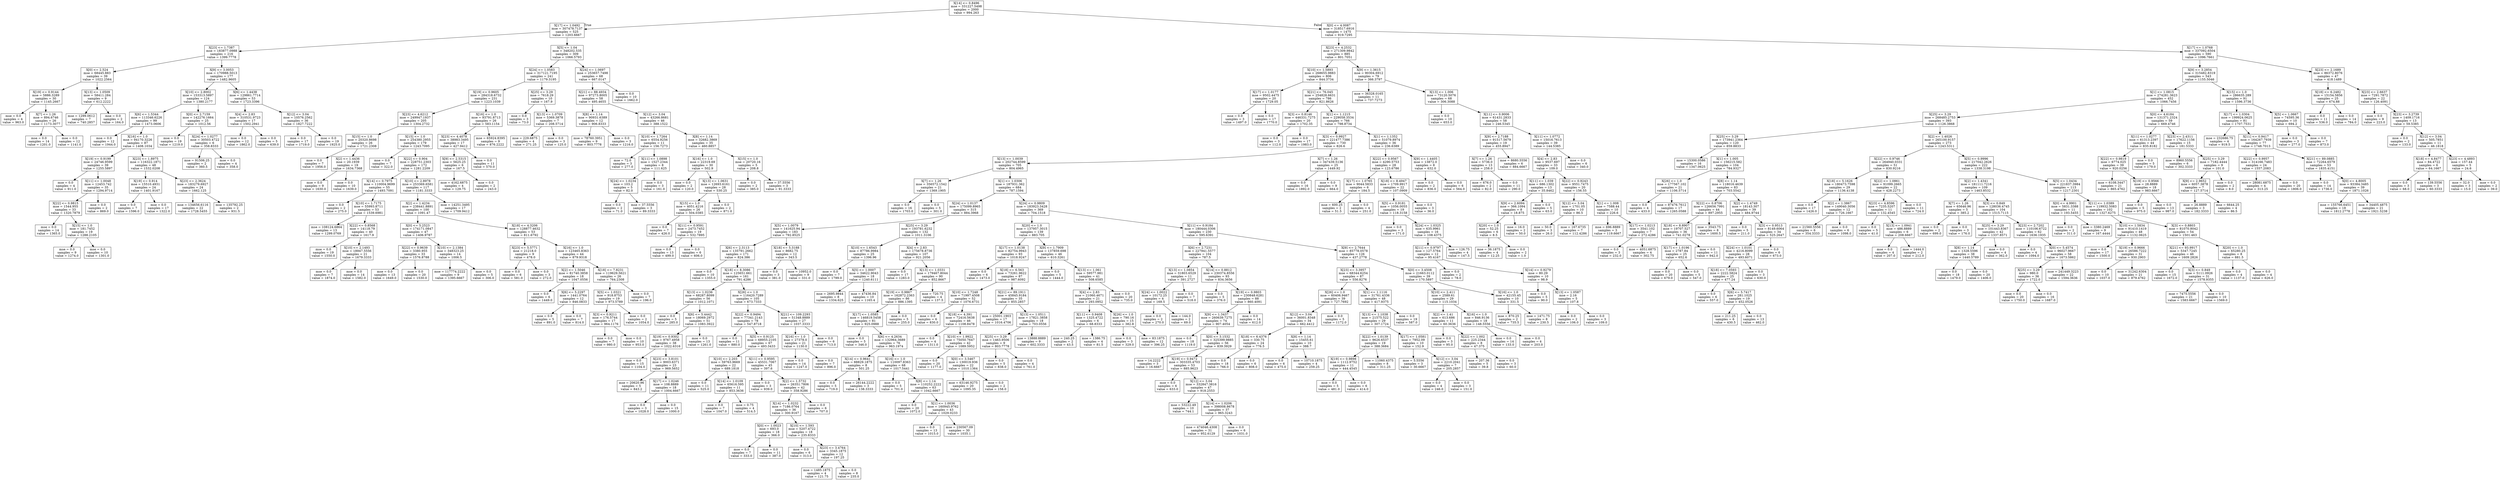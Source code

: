 digraph Tree {
node [shape=box] ;
0 [label="X[14] <= 0.8496\nmse = 331227.5498\nsamples = 2000\nvalue = 994.263"] ;
1 [label="X[17] <= 1.0492\nmse = 307478.7137\nsamples = 525\nvalue = 1203.6667"] ;
0 -> 1 [labeldistance=2.5, labelangle=45, headlabel="True"] ;
2 [label="X[23] <= 1.7387\nmse = 183877.0988\nsamples = 216\nvalue = 1399.7778"] ;
1 -> 2 ;
3 [label="X[0] <= 2.524\nmse = 68445.883\nsamples = 39\nvalue = 1022.2564"] ;
2 -> 3 ;
4 [label="X[19] <= 0.9144\nmse = 5886.3289\nsamples = 30\nvalue = 1145.2667"] ;
3 -> 4 ;
5 [label="mse = 0.0\nsamples = 4\nvalue = 963.0"] ;
4 -> 5 ;
6 [label="X[7] <= 1.26\nmse = 894.6746\nsamples = 26\nvalue = 1173.3077"] ;
4 -> 6 ;
7 [label="mse = 0.0\nsamples = 14\nvalue = 1201.0"] ;
6 -> 7 ;
8 [label="mse = 0.0\nsamples = 12\nvalue = 1141.0"] ;
6 -> 8 ;
9 [label="X[13] <= 1.0509\nmse = 58411.284\nsamples = 9\nvalue = 612.2222"] ;
3 -> 9 ;
10 [label="mse = 1299.0612\nsamples = 7\nvalue = 740.2857"] ;
9 -> 10 ;
11 [label="mse = 0.0\nsamples = 2\nvalue = 164.0"] ;
9 -> 11 ;
12 [label="X[9] <= 3.0053\nmse = 170988.5013\nsamples = 177\nvalue = 1482.9605"] ;
2 -> 12 ;
13 [label="X[10] <= 2.8002\nmse = 153313.5897\nsamples = 124\nvalue = 1380.2177"] ;
12 -> 13 ;
14 [label="X[6] <= 1.5344\nmse = 113346.6226\nsamples = 99\nvalue = 1473.0606"] ;
13 -> 14 ;
15 [label="mse = 0.0\nsamples = 12\nvalue = 1944.0"] ;
14 -> 15 ;
16 [label="X[16] <= 1.0\nmse = 94170.3226\nsamples = 87\nvalue = 1408.1034"] ;
14 -> 16 ;
17 [label="X[19] <= 0.9199\nmse = 24746.9599\nsamples = 39\nvalue = 1255.5897"] ;
16 -> 17 ;
18 [label="mse = 0.0\nsamples = 4\nvalue = 911.0"] ;
17 -> 18 ;
19 [label="X[11] <= 1.0048\nmse = 12453.742\nsamples = 35\nvalue = 1294.9714"] ;
17 -> 19 ;
20 [label="X[22] <= 0.9815\nmse = 1544.955\nsamples = 33\nvalue = 1320.7879"] ;
19 -> 20 ;
21 [label="mse = 0.0\nsamples = 14\nvalue = 1365.0"] ;
20 -> 21 ;
22 [label="X[15] <= 1.0\nmse = 181.7452\nsamples = 19\nvalue = 1288.2105"] ;
20 -> 22 ;
23 [label="mse = 0.0\nsamples = 9\nvalue = 1274.0"] ;
22 -> 23 ;
24 [label="mse = 0.0\nsamples = 10\nvalue = 1301.0"] ;
22 -> 24 ;
25 [label="mse = 0.0\nsamples = 2\nvalue = 869.0"] ;
19 -> 25 ;
26 [label="X[23] <= 1.8975\nmse = 116322.1871\nsamples = 48\nvalue = 1532.0208"] ;
16 -> 26 ;
27 [label="X[19] <= 0.914\nmse = 15510.4931\nsamples = 24\nvalue = 1401.9167"] ;
26 -> 27 ;
28 [label="mse = 0.0\nsamples = 7\nvalue = 1596.0"] ;
27 -> 28 ;
29 [label="mse = 0.0\nsamples = 17\nvalue = 1322.0"] ;
27 -> 29 ;
30 [label="X[23] <= 2.3624\nmse = 183279.6927\nsamples = 24\nvalue = 1662.125"] ;
26 -> 30 ;
31 [label="mse = 134656.6116\nsamples = 22\nvalue = 1728.5455"] ;
30 -> 31 ;
32 [label="mse = 135792.25\nsamples = 2\nvalue = 931.5"] ;
30 -> 32 ;
33 [label="X[0] <= 2.7159\nmse = 142276.1664\nsamples = 25\nvalue = 1012.56"] ;
13 -> 33 ;
34 [label="mse = 0.0\nsamples = 19\nvalue = 1219.0"] ;
33 -> 34 ;
35 [label="X[24] <= 1.0277\nmse = 30503.4722\nsamples = 6\nvalue = 358.8333"] ;
33 -> 35 ;
36 [label="mse = 91506.25\nsamples = 2\nvalue = 360.5"] ;
35 -> 36 ;
37 [label="mse = 0.0\nsamples = 4\nvalue = 358.0"] ;
35 -> 37 ;
38 [label="X[6] <= 1.4438\nmse = 129861.7714\nsamples = 53\nvalue = 1723.3396"] ;
12 -> 38 ;
39 [label="X[4] <= 2.83\nmse = 310531.9723\nsamples = 17\nvalue = 1502.2941"] ;
38 -> 39 ;
40 [label="mse = 0.0\nsamples = 12\nvalue = 1862.0"] ;
39 -> 40 ;
41 [label="mse = 0.0\nsamples = 5\nvalue = 639.0"] ;
39 -> 41 ;
42 [label="X[12] <= 3.04\nmse = 10576.2562\nsamples = 36\nvalue = 1827.7222"] ;
38 -> 42 ;
43 [label="mse = 0.0\nsamples = 17\nvalue = 1719.0"] ;
42 -> 43 ;
44 [label="mse = 0.0\nsamples = 19\nvalue = 1925.0"] ;
42 -> 44 ;
45 [label="X[5] <= 1.04\nmse = 348202.535\nsamples = 309\nvalue = 1066.5793"] ;
1 -> 45 ;
46 [label="X[24] <= 1.0583\nmse = 317121.7195\nsamples = 241\nvalue = 1179.3195"] ;
45 -> 46 ;
47 [label="X[19] <= 0.9605\nmse = 284318.6732\nsamples = 231\nvalue = 1223.1039"] ;
46 -> 47 ;
48 [label="X[23] <= 4.6212\nmse = 249947.1937\nsamples = 205\nvalue = 1304.2732"] ;
47 -> 48 ;
49 [label="X[15] <= 1.0\nmse = 20320.8698\nsamples = 26\nvalue = 1721.2308"] ;
48 -> 49 ;
50 [label="mse = 0.0\nsamples = 7\nvalue = 1956.0"] ;
49 -> 50 ;
51 [label="X[2] <= 1.4436\nmse = 20.1939\nsamples = 19\nvalue = 1634.7368"] ;
49 -> 51 ;
52 [label="mse = 0.0\nsamples = 9\nvalue = 1630.0"] ;
51 -> 52 ;
53 [label="mse = 0.0\nsamples = 10\nvalue = 1639.0"] ;
51 -> 53 ;
54 [label="X[15] <= 1.0\nmse = 254380.2955\nsamples = 179\nvalue = 1243.7095"] ;
48 -> 54 ;
55 [label="mse = 0.0\nsamples = 7\nvalue = 322.0"] ;
54 -> 55 ;
56 [label="X[22] <= 0.904\nmse = 228751.2303\nsamples = 172\nvalue = 1281.2209"] ;
54 -> 56 ;
57 [label="X[14] <= 0.7975\nmse = 110004.9699\nsamples = 55\nvalue = 1493.7091"] ;
56 -> 57 ;
58 [label="mse = 0.0\nsamples = 2\nvalue = 275.0"] ;
57 -> 58 ;
59 [label="X[10] <= 1.7175\nmse = 55993.8711\nsamples = 53\nvalue = 1539.6981"] ;
57 -> 59 ;
60 [label="mse = 108124.6864\nsamples = 13\nvalue = 1299.0769"] ;
59 -> 60 ;
61 [label="X[22] <= 0.8568\nmse = 14118.79\nsamples = 40\nvalue = 1617.9"] ;
59 -> 61 ;
62 [label="mse = 0.0\nsamples = 19\nvalue = 1550.0"] ;
61 -> 62 ;
63 [label="X[10] <= 2.1493\nmse = 18947.5556\nsamples = 21\nvalue = 1679.3333"] ;
61 -> 63 ;
64 [label="mse = 0.0\nsamples = 7\nvalue = 1874.0"] ;
63 -> 64 ;
65 [label="mse = 0.0\nsamples = 14\nvalue = 1582.0"] ;
63 -> 65 ;
66 [label="X[10] <= 2.8978\nmse = 253369.6581\nsamples = 117\nvalue = 1181.3333"] ;
56 -> 66 ;
67 [label="X[2] <= 1.4234\nmse = 238441.8891\nsamples = 100\nvalue = 1091.47"] ;
66 -> 67 ;
68 [label="X[0] <= 5.2523\nmse = 174171.0847\nsamples = 47\nvalue = 1406.9787"] ;
67 -> 68 ;
69 [label="X[22] <= 0.9639\nmse = 3380.955\nsamples = 33\nvalue = 1576.8788"] ;
68 -> 69 ;
70 [label="mse = 0.0\nsamples = 13\nvalue = 1649.0"] ;
69 -> 70 ;
71 [label="mse = 0.0\nsamples = 20\nvalue = 1530.0"] ;
69 -> 71 ;
72 [label="X[10] <= 2.1384\nmse = 348323.25\nsamples = 14\nvalue = 1006.5"] ;
68 -> 72 ;
73 [label="mse = 117774.2222\nsamples = 9\nvalue = 1395.6667"] ;
72 -> 73 ;
74 [label="mse = 0.0\nsamples = 5\nvalue = 306.0"] ;
72 -> 74 ;
75 [label="X[18] <= 4.3206\nmse = 128877.4632\nsamples = 53\nvalue = 811.6792"] ;
67 -> 75 ;
76 [label="X[23] <= 5.5771\nmse = 21218.0\nsamples = 9\nvalue = 478.0"] ;
75 -> 76 ;
77 [label="mse = 0.0\nsamples = 6\nvalue = 581.0"] ;
76 -> 77 ;
78 [label="mse = 0.0\nsamples = 3\nvalue = 272.0"] ;
76 -> 78 ;
79 [label="X[16] <= 1.0\nmse = 123465.8363\nsamples = 44\nvalue = 879.9318"] ;
75 -> 79 ;
80 [label="X[2] <= 1.5046\nmse = 81740.3858\nsamples = 18\nvalue = 1047.0556"] ;
79 -> 80 ;
81 [label="mse = 0.0\nsamples = 6\nvalue = 1449.0"] ;
80 -> 81 ;
82 [label="X[6] <= 5.2297\nmse = 1441.0764\nsamples = 12\nvalue = 846.0833"] ;
80 -> 82 ;
83 [label="mse = 0.0\nsamples = 5\nvalue = 891.0"] ;
82 -> 83 ;
84 [label="mse = 0.0\nsamples = 7\nvalue = 814.0"] ;
82 -> 84 ;
85 [label="X[18] <= 7.8231\nmse = 119629.5621\nsamples = 26\nvalue = 764.2308"] ;
79 -> 85 ;
86 [label="X[5] <= 1.0321\nmse = 918.8753\nsamples = 19\nvalue = 973.5789"] ;
85 -> 86 ;
87 [label="X[3] <= 0.9211\nmse = 176.5744\nsamples = 17\nvalue = 964.1176"] ;
86 -> 87 ;
88 [label="mse = 0.0\nsamples = 7\nvalue = 980.0"] ;
87 -> 88 ;
89 [label="mse = 0.0\nsamples = 10\nvalue = 953.0"] ;
87 -> 89 ;
90 [label="mse = 0.0\nsamples = 2\nvalue = 1054.0"] ;
86 -> 90 ;
91 [label="mse = 0.0\nsamples = 7\nvalue = 196.0"] ;
85 -> 91 ;
92 [label="mse = 14251.3495\nsamples = 17\nvalue = 1709.9412"] ;
66 -> 92 ;
93 [label="X[16] <= 1.0\nmse = 93791.8713\nsamples = 26\nvalue = 583.1154"] ;
47 -> 93 ;
94 [label="X[23] <= 4.4078\nmse = 38983.3495\nsamples = 17\nvalue = 427.9412"] ;
93 -> 94 ;
95 [label="X[9] <= 2.5315\nmse = 5625.25\nsamples = 6\nvalue = 167.5"] ;
94 -> 95 ;
96 [label="mse = 4162.6875\nsamples = 4\nvalue = 129.75"] ;
95 -> 96 ;
97 [label="mse = 0.0\nsamples = 2\nvalue = 243.0"] ;
95 -> 97 ;
98 [label="mse = 0.0\nsamples = 11\nvalue = 570.0"] ;
94 -> 98 ;
99 [label="mse = 65924.8395\nsamples = 9\nvalue = 876.2222"] ;
93 -> 99 ;
100 [label="X[25] <= 3.29\nmse = 7618.29\nsamples = 10\nvalue = 167.9"] ;
46 -> 100 ;
101 [label="mse = 0.0\nsamples = 3\nvalue = 73.0"] ;
100 -> 101 ;
102 [label="X[13] <= 1.0709\nmse = 5369.3878\nsamples = 7\nvalue = 208.5714"] ;
100 -> 102 ;
103 [label="mse = 229.6875\nsamples = 4\nvalue = 271.25"] ;
102 -> 103 ;
104 [label="mse = 0.0\nsamples = 3\nvalue = 125.0"] ;
102 -> 104 ;
105 [label="X[24] <= 1.0697\nmse = 253657.7498\nsamples = 68\nvalue = 667.0147"] ;
45 -> 105 ;
106 [label="X[21] <= 88.4934\nmse = 97273.8005\nsamples = 58\nvalue = 495.4655"] ;
105 -> 106 ;
107 [label="X[8] <= 1.14\nmse = 90931.6389\nsamples = 12\nvalue = 906.8333"] ;
106 -> 107 ;
108 [label="mse = 78760.3951\nsamples = 9\nvalue = 803.7778"] ;
107 -> 108 ;
109 [label="mse = 0.0\nsamples = 3\nvalue = 1216.0"] ;
107 -> 109 ;
110 [label="X[12] <= 3.04\nmse = 43266.8681\nsamples = 46\nvalue = 388.1522"] ;
106 -> 110 ;
111 [label="X[10] <= 1.7264\nmse = 6554.9256\nsamples = 11\nvalue = 156.7273"] ;
110 -> 111 ;
112 [label="mse = 72.0\nsamples = 3\nvalue = 277.0"] ;
111 -> 112 ;
113 [label="X[11] <= 1.0898\nmse = 1527.2344\nsamples = 8\nvalue = 111.625"] ;
111 -> 113 ;
114 [label="X[24] <= 1.0234\nmse = 103.2\nsamples = 5\nvalue = 82.0"] ;
113 -> 114 ;
115 [label="mse = 0.0\nsamples = 2\nvalue = 71.0"] ;
114 -> 115 ;
116 [label="mse = 37.5556\nsamples = 3\nvalue = 89.3333"] ;
114 -> 116 ;
117 [label="mse = 0.0\nsamples = 3\nvalue = 161.0"] ;
113 -> 117 ;
118 [label="X[8] <= 1.14\nmse = 32682.3869\nsamples = 35\nvalue = 460.8857"] ;
110 -> 118 ;
119 [label="X[16] <= 1.0\nmse = 22319.69\nsamples = 30\nvalue = 502.9"] ;
118 -> 119 ;
120 [label="mse = 0.0\nsamples = 2\nvalue = 120.0"] ;
119 -> 120 ;
121 [label="X[13] <= 1.0631\nmse = 12693.6161\nsamples = 28\nvalue = 530.25"] ;
119 -> 121 ;
122 [label="X[15] <= 1.0\nmse = 4051.4216\nsamples = 26\nvalue = 504.0385"] ;
121 -> 122 ;
123 [label="mse = 0.0\nsamples = 7\nvalue = 426.0"] ;
122 -> 123 ;
124 [label="X[11] <= 0.9591\nmse = 2473.7452\nsamples = 19\nvalue = 532.7895"] ;
122 -> 124 ;
125 [label="mse = 0.0\nsamples = 13\nvalue = 499.0"] ;
124 -> 125 ;
126 [label="mse = 0.0\nsamples = 6\nvalue = 606.0"] ;
124 -> 126 ;
127 [label="mse = 0.0\nsamples = 2\nvalue = 871.0"] ;
121 -> 127 ;
128 [label="X[15] <= 1.0\nmse = 20720.16\nsamples = 5\nvalue = 208.8"] ;
118 -> 128 ;
129 [label="mse = 0.0\nsamples = 2\nvalue = 385.0"] ;
128 -> 129 ;
130 [label="mse = 37.5556\nsamples = 3\nvalue = 91.3333"] ;
128 -> 130 ;
131 [label="mse = 0.0\nsamples = 10\nvalue = 1662.0"] ;
105 -> 131 ;
132 [label="X[0] <= 4.0087\nmse = 318517.6916\nsamples = 1475\nvalue = 919.7295"] ;
0 -> 132 [labeldistance=2.5, labelangle=-45, headlabel="False"] ;
133 [label="X[23] <= 4.2532\nmse = 271309.9842\nsamples = 885\nvalue = 801.7051"] ;
132 -> 133 ;
134 [label="X[10] <= 1.5893\nmse = 268655.9883\nsamples = 806\nvalue = 844.3734"] ;
133 -> 134 ;
135 [label="X[17] <= 1.0177\nmse = 9502.4475\nsamples = 20\nvalue = 1729.05"] ;
134 -> 135 ;
136 [label="mse = 0.0\nsamples = 3\nvalue = 1497.0"] ;
135 -> 136 ;
137 [label="mse = 0.0\nsamples = 17\nvalue = 1770.0"] ;
135 -> 137 ;
138 [label="X[21] <= 76.045\nmse = 254828.6631\nsamples = 786\nvalue = 821.8626"] ;
134 -> 138 ;
139 [label="X[3] <= 0.8146\nmse = 446331.7275\nsamples = 20\nvalue = 1702.35"] ;
138 -> 139 ;
140 [label="mse = 0.0\nsamples = 3\nvalue = 112.0"] ;
139 -> 140 ;
141 [label="mse = 0.0\nsamples = 17\nvalue = 1983.0"] ;
139 -> 141 ;
142 [label="X[1] <= 1.1215\nmse = 229058.3534\nsamples = 766\nvalue = 798.8734"] ;
138 -> 142 ;
143 [label="X[3] <= 0.9927\nmse = 221477.7386\nsamples = 730\nvalue = 826.6"] ;
142 -> 143 ;
144 [label="X[13] <= 1.0039\nmse = 202744.8599\nsamples = 705\nvalue = 804.4965"] ;
143 -> 144 ;
145 [label="X[7] <= 1.26\nmse = 356572.1542\nsamples = 21\nvalue = 1369.1905"] ;
144 -> 145 ;
146 [label="mse = 0.0\nsamples = 16\nvalue = 1703.0"] ;
145 -> 146 ;
147 [label="mse = 0.0\nsamples = 5\nvalue = 301.0"] ;
145 -> 147 ;
148 [label="X[1] <= 1.0306\nmse = 187931.362\nsamples = 684\nvalue = 787.1594"] ;
144 -> 148 ;
149 [label="X[24] <= 1.0137\nmse = 175099.8965\nsamples = 315\nvalue = 884.3968"] ;
148 -> 149 ;
150 [label="X[5] <= 1.0079\nmse = 141625.94\nsamples = 183\nvalue = 792.8525"] ;
149 -> 150 ;
151 [label="X[6] <= 2.3113\nmse = 135791.2662\nsamples = 171\nvalue = 824.386"] ;
150 -> 151 ;
152 [label="mse = 0.0\nsamples = 10\nvalue = 1355.0"] ;
151 -> 152 ;
153 [label="X[18] <= 8.3086\nmse = 125651.661\nsamples = 161\nvalue = 791.4286"] ;
151 -> 153 ;
154 [label="X[13] <= 1.0236\nmse = 68287.8099\nsamples = 56\nvalue = 1012.1071"] ;
153 -> 154 ;
155 [label="mse = 0.0\nsamples = 5\nvalue = 285.0"] ;
154 -> 155 ;
156 [label="X[6] <= 5.4442\nmse = 18069.2972\nsamples = 51\nvalue = 1083.3922"] ;
154 -> 156 ;
157 [label="X[19] <= 0.9302\nmse = 9767.4958\nsamples = 38\nvalue = 1022.6316"] ;
156 -> 157 ;
158 [label="mse = 0.0\nsamples = 15\nvalue = 1104.0"] ;
157 -> 158 ;
159 [label="X[23] <= 3.8101\nmse = 9003.6371\nsamples = 23\nvalue = 969.5652"] ;
157 -> 159 ;
160 [label="mse = 20620.96\nsamples = 5\nvalue = 843.2"] ;
159 -> 160 ;
161 [label="X[17] <= 1.0246\nmse = 108.8889\nsamples = 18\nvalue = 1004.6667"] ;
159 -> 161 ;
162 [label="mse = 0.0\nsamples = 3\nvalue = 1028.0"] ;
161 -> 162 ;
163 [label="mse = 0.0\nsamples = 15\nvalue = 1000.0"] ;
161 -> 163 ;
164 [label="mse = 0.0\nsamples = 13\nvalue = 1261.0"] ;
156 -> 164 ;
165 [label="X[26] <= 1.0\nmse = 116420.7289\nsamples = 105\nvalue = 673.7333"] ;
153 -> 165 ;
166 [label="X[22] <= 0.9494\nmse = 77341.2143\nsamples = 78\nvalue = 547.8718"] ;
165 -> 166 ;
167 [label="mse = 0.0\nsamples = 11\nvalue = 880.0"] ;
166 -> 167 ;
168 [label="X[5] <= 0.9125\nmse = 68955.2105\nsamples = 67\nvalue = 493.3433"] ;
166 -> 168 ;
169 [label="X[10] <= 2.203\nmse = 59763.9669\nsamples = 22\nvalue = 689.1818"] ;
168 -> 169 ;
170 [label="mse = 0.0\nsamples = 11\nvalue = 525.0"] ;
169 -> 170 ;
171 [label="X[14] <= 1.0109\nmse = 65616.595\nsamples = 11\nvalue = 853.3636"] ;
169 -> 171 ;
172 [label="mse = 0.0\nsamples = 7\nvalue = 1047.0"] ;
171 -> 172 ;
173 [label="mse = 0.75\nsamples = 4\nvalue = 514.5"] ;
171 -> 173 ;
174 [label="X[11] <= 0.9595\nmse = 45531.7067\nsamples = 45\nvalue = 397.6"] ;
168 -> 174 ;
175 [label="mse = 0.0\nsamples = 3\nvalue = 939.0"] ;
174 -> 175 ;
176 [label="X[2] <= 1.5732\nmse = 26351.7806\nsamples = 42\nvalue = 358.9286"] ;
174 -> 176 ;
177 [label="X[14] <= 1.0232\nmse = 7186.0764\nsamples = 36\nvalue = 300.9167"] ;
176 -> 177 ;
178 [label="X[0] <= 1.0023\nmse = 693.0\nsamples = 18\nvalue = 366.0"] ;
177 -> 178 ;
179 [label="mse = 0.0\nsamples = 7\nvalue = 333.0"] ;
178 -> 179 ;
180 [label="mse = 0.0\nsamples = 11\nvalue = 387.0"] ;
178 -> 180 ;
181 [label="X[10] <= 1.593\nmse = 5207.4722\nsamples = 18\nvalue = 235.8333"] ;
177 -> 181 ;
182 [label="mse = 0.0\nsamples = 6\nvalue = 313.0"] ;
181 -> 182 ;
183 [label="X[23] <= 3.4764\nmse = 3345.1875\nsamples = 12\nvalue = 197.25"] ;
181 -> 183 ;
184 [label="mse = 1485.1875\nsamples = 4\nvalue = 121.75"] ;
183 -> 184 ;
185 [label="mse = 0.0\nsamples = 8\nvalue = 235.0"] ;
183 -> 185 ;
186 [label="mse = 0.0\nsamples = 6\nvalue = 707.0"] ;
176 -> 186 ;
187 [label="X[21] <= 109.2293\nmse = 51348.8889\nsamples = 27\nvalue = 1037.3333"] ;
165 -> 187 ;
188 [label="X[16] <= 1.0\nmse = 27378.0\nsamples = 21\nvalue = 1130.0"] ;
187 -> 188 ;
189 [label="mse = 0.0\nsamples = 14\nvalue = 1247.0"] ;
188 -> 189 ;
190 [label="mse = 0.0\nsamples = 7\nvalue = 896.0"] ;
188 -> 190 ;
191 [label="mse = 0.0\nsamples = 6\nvalue = 713.0"] ;
187 -> 191 ;
192 [label="X[18] <= 5.3188\nmse = 8682.75\nsamples = 12\nvalue = 343.5"] ;
150 -> 192 ;
193 [label="mse = 0.0\nsamples = 3\nvalue = 381.0"] ;
192 -> 193 ;
194 [label="mse = 10952.0\nsamples = 9\nvalue = 331.0"] ;
192 -> 194 ;
195 [label="X[25] <= 3.29\nmse = 193781.6232\nsamples = 132\nvalue = 1011.3106"] ;
149 -> 195 ;
196 [label="X[10] <= 1.6543\nmse = 87786.9984\nsamples = 25\nvalue = 1396.96"] ;
195 -> 196 ;
197 [label="mse = 0.0\nsamples = 7\nvalue = 1799.0"] ;
196 -> 197 ;
198 [label="X[5] <= 1.0007\nmse = 34622.9043\nsamples = 18\nvalue = 1240.6111"] ;
196 -> 198 ;
199 [label="mse = 2695.9844\nsamples = 8\nvalue = 1334.625"] ;
198 -> 199 ;
200 [label="mse = 47436.84\nsamples = 10\nvalue = 1165.4"] ;
198 -> 200 ;
201 [label="X[4] <= 2.83\nmse = 175678.8736\nsamples = 107\nvalue = 921.2056"] ;
195 -> 201 ;
202 [label="mse = 0.0\nsamples = 17\nvalue = 1283.0"] ;
201 -> 202 ;
203 [label="X[13] <= 1.0331\nmse = 179467.8044\nsamples = 90\nvalue = 852.8667"] ;
201 -> 203 ;
204 [label="X[19] <= 0.9867\nmse = 162872.2363\nsamples = 86\nvalue = 886.1395"] ;
203 -> 204 ;
205 [label="X[17] <= 1.0585\nmse = 146819.5458\nsamples = 81\nvalue = 925.0988"] ;
204 -> 205 ;
206 [label="mse = 0.0\nsamples = 5\nvalue = 346.0"] ;
205 -> 206 ;
207 [label="X[6] <= 4.2634\nmse = 132964.3689\nsamples = 76\nvalue = 963.1974"] ;
205 -> 207 ;
208 [label="X[14] <= 0.9641\nmse = 88829.1875\nsamples = 8\nvalue = 501.25"] ;
207 -> 208 ;
209 [label="mse = 0.0\nsamples = 5\nvalue = 719.0"] ;
208 -> 209 ;
210 [label="mse = 26144.2222\nsamples = 3\nvalue = 138.3333"] ;
208 -> 210 ;
211 [label="X[16] <= 1.0\nmse = 110097.8363\nsamples = 68\nvalue = 1017.5441"] ;
207 -> 211 ;
212 [label="mse = 0.0\nsamples = 5\nvalue = 701.0"] ;
211 -> 212 ;
213 [label="X[8] <= 1.14\nmse = 110252.2222\nsamples = 63\nvalue = 1042.6667"] ;
211 -> 213 ;
214 [label="mse = 0.0\nsamples = 20\nvalue = 1072.0"] ;
213 -> 214 ;
215 [label="X[1] <= 1.0036\nmse = 160945.9762\nsamples = 43\nvalue = 1029.0233"] ;
213 -> 215 ;
216 [label="mse = 0.0\nsamples = 13\nvalue = 1015.0"] ;
215 -> 216 ;
217 [label="mse = 230567.09\nsamples = 30\nvalue = 1035.1"] ;
215 -> 217 ;
218 [label="mse = 0.0\nsamples = 5\nvalue = 255.0"] ;
204 -> 218 ;
219 [label="mse = 720.75\nsamples = 4\nvalue = 137.5"] ;
203 -> 219 ;
220 [label="X[24] <= 0.9809\nmse = 183923.3428\nsamples = 369\nvalue = 704.1518"] ;
148 -> 220 ;
221 [label="X[20] <= 1.0\nmse = 137957.3015\nsamples = 139\nvalue = 883.705"] ;
220 -> 221 ;
222 [label="X[17] <= 1.0138\nmse = 82754.9943\nsamples = 93\nvalue = 1018.9247"] ;
221 -> 222 ;
223 [label="mse = 0.0\nsamples = 6\nvalue = 1473.0"] ;
222 -> 223 ;
224 [label="X[18] <= 6.563\nmse = 73261.9622\nsamples = 87\nvalue = 987.6092"] ;
222 -> 224 ;
225 [label="X[10] <= 1.7248\nmse = 71997.4508\nsamples = 52\nvalue = 1076.6731"] ;
224 -> 225 ;
226 [label="mse = 0.0\nsamples = 6\nvalue = 830.0"] ;
225 -> 226 ;
227 [label="X[18] <= 4.391\nmse = 72416.5638\nsamples = 46\nvalue = 1108.8478"] ;
225 -> 227 ;
228 [label="mse = 0.0\nsamples = 4\nvalue = 1311.0"] ;
227 -> 228 ;
229 [label="X[10] <= 1.9922\nmse = 75050.7647\nsamples = 42\nvalue = 1089.5952"] ;
227 -> 229 ;
230 [label="mse = 0.0\nsamples = 20\nvalue = 1177.0"] ;
229 -> 230 ;
231 [label="X[0] <= 3.5467\nmse = 130019.936\nsamples = 22\nvalue = 1010.1364"] ;
229 -> 231 ;
232 [label="mse = 63146.9275\nsamples = 20\nvalue = 1095.35"] ;
231 -> 232 ;
233 [label="mse = 0.0\nsamples = 2\nvalue = 158.0"] ;
231 -> 233 ;
234 [label="X[21] <= 89.1911\nmse = 45845.9184\nsamples = 35\nvalue = 855.2857"] ;
224 -> 234 ;
235 [label="mse = 25001.1903\nsamples = 17\nvalue = 1016.4706"] ;
234 -> 235 ;
236 [label="X[13] <= 1.0511\nmse = 17821.3858\nsamples = 18\nvalue = 703.0556"] ;
234 -> 236 ;
237 [label="X[25] <= 3.29\nmse = 1463.9506\nsamples = 9\nvalue = 803.7778"] ;
236 -> 237 ;
238 [label="mse = 0.0\nsamples = 5\nvalue = 838.0"] ;
237 -> 238 ;
239 [label="mse = 0.0\nsamples = 4\nvalue = 761.0"] ;
237 -> 239 ;
240 [label="mse = 13888.8889\nsamples = 9\nvalue = 602.3333"] ;
236 -> 240 ;
241 [label="X[9] <= 1.7909\nmse = 137859.698\nsamples = 46\nvalue = 610.3261"] ;
221 -> 241 ;
242 [label="mse = 0.0\nsamples = 5\nvalue = 1444.0"] ;
241 -> 242 ;
243 [label="X[13] <= 1.061\nmse = 59577.981\nsamples = 41\nvalue = 508.6585"] ;
241 -> 243 ;
244 [label="X[4] <= 2.83\nmse = 21060.4671\nsamples = 21\nvalue = 293.0952"] ;
243 -> 244 ;
245 [label="X[11] <= 0.9408\nmse = 1325.4722\nsamples = 6\nvalue = 68.8333"] ;
244 -> 245 ;
246 [label="mse = 240.25\nsamples = 2\nvalue = 43.5"] ;
245 -> 246 ;
247 [label="mse = 1386.75\nsamples = 4\nvalue = 81.5"] ;
245 -> 247 ;
248 [label="X[26] <= 1.0\nmse = 790.16\nsamples = 15\nvalue = 382.8"] ;
244 -> 248 ;
249 [label="mse = 0.0\nsamples = 3\nvalue = 329.0"] ;
248 -> 249 ;
250 [label="mse = 83.1875\nsamples = 12\nvalue = 396.25"] ;
248 -> 250 ;
251 [label="mse = 0.0\nsamples = 20\nvalue = 735.0"] ;
243 -> 251 ;
252 [label="X[11] <= 0.9184\nmse = 180444.0306\nsamples = 230\nvalue = 595.6391"] ;
220 -> 252 ;
253 [label="X[6] <= 2.7231\nmse = 227941.5577\nsamples = 104\nvalue = 787.5"] ;
252 -> 253 ;
254 [label="X[13] <= 1.0854\nmse = 31803.6529\nsamples = 11\nvalue = 391.2727"] ;
253 -> 254 ;
255 [label="X[24] <= 1.0022\nmse = 10172.25\nsamples = 4\nvalue = 169.5"] ;
254 -> 255 ;
256 [label="mse = 0.0\nsamples = 2\nvalue = 270.0"] ;
255 -> 256 ;
257 [label="mse = 144.0\nsamples = 2\nvalue = 69.0"] ;
255 -> 257 ;
258 [label="mse = 0.0\nsamples = 7\nvalue = 518.0"] ;
254 -> 258 ;
259 [label="X[14] <= 0.8812\nmse = 230374.8556\nsamples = 93\nvalue = 834.3656"] ;
253 -> 259 ;
260 [label="mse = 0.0\nsamples = 5\nvalue = 376.0"] ;
259 -> 260 ;
261 [label="X[19] <= 0.9803\nmse = 230848.6281\nsamples = 88\nvalue = 860.4091"] ;
259 -> 261 ;
262 [label="X[9] <= 1.3437\nmse = 260639.7275\nsamples = 74\nvalue = 907.4054"] ;
261 -> 262 ;
263 [label="mse = 0.0\nsamples = 18\nvalue = 1119.0"] ;
262 -> 263 ;
264 [label="X[0] <= 3.1532\nmse = 325399.9885\nsamples = 56\nvalue = 839.3929"] ;
262 -> 264 ;
265 [label="mse = 14.2222\nsamples = 3\nvalue = 16.6667"] ;
264 -> 265 ;
266 [label="X[19] <= 0.9472\nmse = 303335.4703\nsamples = 53\nvalue = 885.9623"] ;
264 -> 266 ;
267 [label="mse = 0.0\nsamples = 6\nvalue = 633.0"] ;
266 -> 267 ;
268 [label="X[12] <= 3.04\nmse = 332847.3816\nsamples = 47\nvalue = 918.2553"] ;
266 -> 268 ;
269 [label="mse = 53222.49\nsamples = 10\nvalue = 744.1"] ;
268 -> 269 ;
270 [label="X[14] <= 1.0206\nmse = 398008.8678\nsamples = 37\nvalue = 965.3243"] ;
268 -> 270 ;
271 [label="mse = 474046.4308\nsamples = 31\nvalue = 952.6129"] ;
270 -> 271 ;
272 [label="mse = 0.0\nsamples = 6\nvalue = 1031.0"] ;
270 -> 272 ;
273 [label="mse = 0.0\nsamples = 14\nvalue = 612.0"] ;
261 -> 273 ;
274 [label="X[9] <= 2.7644\nmse = 85778.0578\nsamples = 126\nvalue = 437.2778"] ;
252 -> 274 ;
275 [label="X[23] <= 3.3957\nmse = 68344.6254\nsamples = 87\nvalue = 556.8276"] ;
274 -> 275 ;
276 [label="X[26] <= 1.0\nmse = 60406.9467\nsamples = 39\nvalue = 727.7692"] ;
275 -> 276 ;
277 [label="X[12] <= 3.04\nmse = 36001.8348\nsamples = 34\nvalue = 662.4412"] ;
276 -> 277 ;
278 [label="X[18] <= 6.4376\nmse = 330.75\nsamples = 24\nvalue = 776.5"] ;
277 -> 278 ;
279 [label="mse = 0.0\nsamples = 18\nvalue = 766.0"] ;
278 -> 279 ;
280 [label="mse = 0.0\nsamples = 6\nvalue = 808.0"] ;
278 -> 280 ;
281 [label="X[8] <= 1.14\nmse = 15455.61\nsamples = 10\nvalue = 388.7"] ;
277 -> 281 ;
282 [label="mse = 0.0\nsamples = 6\nvalue = 475.0"] ;
281 -> 282 ;
283 [label="mse = 10710.1875\nsamples = 4\nvalue = 259.25"] ;
281 -> 283 ;
284 [label="mse = 0.0\nsamples = 5\nvalue = 1172.0"] ;
276 -> 284 ;
285 [label="X[1] <= 1.1116\nmse = 31761.4336\nsamples = 48\nvalue = 417.9375"] ;
275 -> 285 ;
286 [label="X[13] <= 1.1038\nmse = 21575.522\nsamples = 29\nvalue = 307.1724"] ;
285 -> 286 ;
287 [label="X[22] <= 1.0139\nmse = 9626.6537\nsamples = 19\nvalue = 388.3684"] ;
286 -> 287 ;
288 [label="X[19] <= 0.9898\nmse = 1112.9752\nsamples = 11\nvalue = 444.4545"] ;
287 -> 288 ;
289 [label="mse = 0.0\nsamples = 5\nvalue = 481.0"] ;
288 -> 289 ;
290 [label="mse = 0.0\nsamples = 6\nvalue = 414.0"] ;
288 -> 290 ;
291 [label="mse = 11060.4375\nsamples = 8\nvalue = 311.25"] ;
287 -> 291 ;
292 [label="X[17] <= 1.0581\nmse = 7952.09\nsamples = 10\nvalue = 152.9"] ;
286 -> 292 ;
293 [label="mse = 5.5556\nsamples = 3\nvalue = 30.6667"] ;
292 -> 293 ;
294 [label="X[12] <= 3.04\nmse = 2210.2041\nsamples = 7\nvalue = 205.2857"] ;
292 -> 294 ;
295 [label="mse = 0.0\nsamples = 4\nvalue = 246.0"] ;
294 -> 295 ;
296 [label="mse = 0.0\nsamples = 3\nvalue = 151.0"] ;
294 -> 296 ;
297 [label="mse = 0.0\nsamples = 19\nvalue = 587.0"] ;
285 -> 297 ;
298 [label="X[0] <= 3.4508\nmse = 21663.0112\nsamples = 39\nvalue = 170.5897"] ;
274 -> 298 ;
299 [label="X[10] <= 2.411\nmse = 2589.61\nsamples = 29\nvalue = 115.1034"] ;
298 -> 299 ;
300 [label="X[2] <= 1.41\nmse = 613.686\nsamples = 11\nvalue = 60.3636"] ;
299 -> 300 ;
301 [label="mse = 0.0\nsamples = 3\nvalue = 95.0"] ;
300 -> 301 ;
302 [label="X[22] <= 1.002\nmse = 225.2344\nsamples = 8\nvalue = 47.375"] ;
300 -> 302 ;
303 [label="mse = 207.36\nsamples = 5\nvalue = 39.8"] ;
302 -> 303 ;
304 [label="mse = 0.0\nsamples = 3\nvalue = 60.0"] ;
302 -> 304 ;
305 [label="X[16] <= 1.0\nmse = 846.9136\nsamples = 18\nvalue = 148.5556"] ;
299 -> 305 ;
306 [label="mse = 0.0\nsamples = 14\nvalue = 133.0"] ;
305 -> 306 ;
307 [label="mse = 0.0\nsamples = 4\nvalue = 203.0"] ;
305 -> 307 ;
308 [label="X[16] <= 1.0\nmse = 42155.45\nsamples = 10\nvalue = 331.5"] ;
298 -> 308 ;
309 [label="mse = 870.25\nsamples = 2\nvalue = 735.5"] ;
308 -> 309 ;
310 [label="mse = 1471.75\nsamples = 8\nvalue = 230.5"] ;
308 -> 310 ;
311 [label="X[7] <= 1.26\nmse = 347439.5136\nsamples = 25\nvalue = 1449.92"] ;
143 -> 311 ;
312 [label="mse = 0.0\nsamples = 16\nvalue = 1892.0"] ;
311 -> 312 ;
313 [label="mse = 0.0\nsamples = 9\nvalue = 664.0"] ;
311 -> 313 ;
314 [label="X[1] <= 1.1352\nmse = 51079.8974\nsamples = 36\nvalue = 236.6389"] ;
142 -> 314 ;
315 [label="X[22] <= 0.9567\nmse = 4290.5753\nsamples = 28\nvalue = 123.6786"] ;
314 -> 315 ;
316 [label="X[17] <= 1.0765\nmse = 9044.5833\nsamples = 6\nvalue = 184.5"] ;
315 -> 316 ;
317 [label="mse = 600.25\nsamples = 2\nvalue = 51.5"] ;
316 -> 317 ;
318 [label="mse = 0.0\nsamples = 4\nvalue = 251.0"] ;
316 -> 318 ;
319 [label="X[18] <= 8.4947\nmse = 1709.9917\nsamples = 22\nvalue = 107.0909"] ;
315 -> 319 ;
320 [label="X[5] <= 0.9181\nmse = 1056.0055\nsamples = 19\nvalue = 118.3158"] ;
319 -> 320 ;
321 [label="mse = 0.0\nsamples = 3\nvalue = 171.0"] ;
320 -> 321 ;
322 [label="X[24] <= 1.0325\nmse = 635.9961\nsamples = 16\nvalue = 108.4375"] ;
320 -> 322 ;
323 [label="X[11] <= 0.9797\nmse = 127.5764\nsamples = 12\nvalue = 95.4167"] ;
322 -> 323 ;
324 [label="mse = 0.0\nsamples = 2\nvalue = 78.0"] ;
323 -> 324 ;
325 [label="X[14] <= 0.9279\nmse = 80.29\nsamples = 10\nvalue = 98.9"] ;
323 -> 325 ;
326 [label="mse = 0.0\nsamples = 5\nvalue = 90.0"] ;
325 -> 326 ;
327 [label="X[13] <= 1.0587\nmse = 2.16\nsamples = 5\nvalue = 107.8"] ;
325 -> 327 ;
328 [label="mse = 0.0\nsamples = 2\nvalue = 106.0"] ;
327 -> 328 ;
329 [label="mse = 0.0\nsamples = 3\nvalue = 109.0"] ;
327 -> 329 ;
330 [label="mse = 126.75\nsamples = 4\nvalue = 147.5"] ;
322 -> 330 ;
331 [label="mse = 0.0\nsamples = 3\nvalue = 36.0"] ;
319 -> 331 ;
332 [label="X[9] <= 1.4405\nmse = 13872.0\nsamples = 8\nvalue = 632.0"] ;
314 -> 332 ;
333 [label="mse = 0.0\nsamples = 2\nvalue = 836.0"] ;
332 -> 333 ;
334 [label="mse = 0.0\nsamples = 6\nvalue = 564.0"] ;
332 -> 334 ;
335 [label="X[9] <= 1.3615\nmse = 90304.6912\nsamples = 79\nvalue = 366.3797"] ;
133 -> 335 ;
336 [label="mse = 36328.0165\nsamples = 11\nvalue = 737.7273"] ;
335 -> 336 ;
337 [label="X[13] <= 1.006\nmse = 73120.5076\nsamples = 68\nvalue = 306.3088"] ;
335 -> 337 ;
338 [label="mse = 0.0\nsamples = 10\nvalue = 653.0"] ;
337 -> 338 ;
339 [label="X[11] <= 0.9006\nmse = 61431.2833\nsamples = 58\nvalue = 246.5345"] ;
337 -> 339 ;
340 [label="X[9] <= 2.7188\nmse = 91517.5679\nsamples = 19\nvalue = 455.8947"] ;
339 -> 340 ;
341 [label="X[7] <= 1.26\nmse = 5736.0\nsamples = 13\nvalue = 258.0"] ;
340 -> 341 ;
342 [label="mse = 676.0\nsamples = 2\nvalue = 82.0"] ;
341 -> 342 ;
343 [label="mse = 0.0\nsamples = 11\nvalue = 290.0"] ;
341 -> 343 ;
344 [label="mse = 8680.5556\nsamples = 6\nvalue = 884.6667"] ;
340 -> 344 ;
345 [label="X[11] <= 1.0772\nmse = 15016.7613\nsamples = 39\nvalue = 144.5385"] ;
339 -> 345 ;
346 [label="X[4] <= 2.83\nmse = 9537.697\nsamples = 33\nvalue = 109.0"] ;
345 -> 346 ;
347 [label="X[11] <= 1.039\nmse = 686.1302\nsamples = 13\nvalue = 35.8462"] ;
346 -> 347 ;
348 [label="X[9] <= 2.6094\nmse = 366.1094\nsamples = 8\nvalue = 18.875"] ;
347 -> 348 ;
349 [label="X[20] <= 1.0\nmse = 52.25\nsamples = 6\nvalue = 8.5"] ;
348 -> 349 ;
350 [label="mse = 36.1875\nsamples = 4\nvalue = 12.25"] ;
349 -> 350 ;
351 [label="mse = 0.0\nsamples = 2\nvalue = 1.0"] ;
349 -> 351 ;
352 [label="mse = 16.0\nsamples = 2\nvalue = 50.0"] ;
348 -> 352 ;
353 [label="mse = 0.0\nsamples = 5\nvalue = 63.0"] ;
347 -> 353 ;
354 [label="X[22] <= 0.9243\nmse = 9551.7475\nsamples = 20\nvalue = 156.55"] ;
346 -> 354 ;
355 [label="X[12] <= 3.04\nmse = 1701.05\nsamples = 10\nvalue = 86.5"] ;
354 -> 355 ;
356 [label="mse = 50.0\nsamples = 3\nvalue = 26.0"] ;
355 -> 356 ;
357 [label="mse = 167.6735\nsamples = 7\nvalue = 112.4286"] ;
355 -> 357 ;
358 [label="X[1] <= 1.008\nmse = 7588.44\nsamples = 10\nvalue = 226.6"] ;
354 -> 358 ;
359 [label="mse = 696.8889\nsamples = 3\nvalue = 119.6667"] ;
358 -> 359 ;
360 [label="X[17] <= 1.0213\nmse = 3541.102\nsamples = 7\nvalue = 272.4286"] ;
358 -> 360 ;
361 [label="mse = 0.0\nsamples = 3\nvalue = 232.0"] ;
360 -> 361 ;
362 [label="mse = 4051.6875\nsamples = 4\nvalue = 302.75"] ;
360 -> 362 ;
363 [label="mse = 0.0\nsamples = 6\nvalue = 340.0"] ;
345 -> 363 ;
364 [label="X[17] <= 1.0768\nmse = 337092.6504\nsamples = 590\nvalue = 1096.7661"] ;
132 -> 364 ;
365 [label="X[9] <= 3.2854\nmse = 315482.8319\nsamples = 543\nvalue = 1155.5046"] ;
364 -> 365 ;
366 [label="X[1] <= 1.0815\nmse = 274281.3623\nsamples = 452\nvalue = 1066.7456"] ;
365 -> 366 ;
367 [label="X[25] <= 3.29\nmse = 268485.2753\nsamples = 393\nvalue = 1126.3868"] ;
366 -> 367 ;
368 [label="X[25] <= 3.29\nmse = 173941.2364\nsamples = 120\nvalue = 859.8833"] ;
367 -> 368 ;
369 [label="mse = 15300.0586\nsamples = 16\nvalue = 1347.0625"] ;
368 -> 369 ;
370 [label="X[1] <= 1.005\nmse = 156215.582\nsamples = 104\nvalue = 784.9327"] ;
368 -> 370 ;
371 [label="X[26] <= 1.0\nmse = 177567.102\nsamples = 21\nvalue = 1106.5714"] ;
370 -> 371 ;
372 [label="mse = 0.0\nsamples = 4\nvalue = 433.0"] ;
371 -> 372 ;
373 [label="mse = 87476.7612\nsamples = 17\nvalue = 1265.0588"] ;
371 -> 373 ;
374 [label="X[8] <= 1.14\nmse = 118016.4639\nsamples = 83\nvalue = 703.5542"] ;
370 -> 374 ;
375 [label="X[22] <= 0.8706\nmse = 126656.7991\nsamples = 44\nvalue = 897.2955"] ;
374 -> 375 ;
376 [label="X[18] <= 8.8907\nmse = 19707.527\nsamples = 36\nvalue = 741.0278"] ;
375 -> 376 ;
377 [label="X[17] <= 1.0196\nmse = 2787.84\nsamples = 25\nvalue = 652.6"] ;
376 -> 377 ;
378 [label="mse = 0.0\nsamples = 20\nvalue = 679.0"] ;
377 -> 378 ;
379 [label="mse = 0.0\nsamples = 5\nvalue = 547.0"] ;
377 -> 379 ;
380 [label="mse = 0.0\nsamples = 11\nvalue = 942.0"] ;
376 -> 380 ;
381 [label="mse = 3543.75\nsamples = 8\nvalue = 1600.5"] ;
375 -> 381 ;
382 [label="X[2] <= 1.4749\nmse = 18143.307\nsamples = 39\nvalue = 484.9744"] ;
374 -> 382 ;
383 [label="mse = 0.0\nsamples = 5\nvalue = 211.0"] ;
382 -> 383 ;
384 [label="X[3] <= 0.9513\nmse = 8149.6064\nsamples = 34\nvalue = 525.2647"] ;
382 -> 384 ;
385 [label="X[24] <= 1.0101\nmse = 4216.8099\nsamples = 28\nvalue = 493.6071"] ;
384 -> 385 ;
386 [label="X[18] <= 7.0593\nmse = 2222.5824\nsamples = 25\nvalue = 477.24"] ;
385 -> 386 ;
387 [label="mse = 0.0\nsamples = 6\nvalue = 557.0"] ;
386 -> 387 ;
388 [label="X[6] <= 5.7417\nmse = 281.1025\nsamples = 19\nvalue = 452.0526"] ;
386 -> 388 ;
389 [label="mse = 211.25\nsamples = 6\nvalue = 430.5"] ;
388 -> 389 ;
390 [label="mse = 0.0\nsamples = 13\nvalue = 462.0"] ;
388 -> 390 ;
391 [label="mse = 0.0\nsamples = 3\nvalue = 630.0"] ;
385 -> 391 ;
392 [label="mse = 0.0\nsamples = 6\nvalue = 673.0"] ;
384 -> 392 ;
393 [label="X[2] <= 1.4026\nmse = 265100.9157\nsamples = 273\nvalue = 1243.5311"] ;
367 -> 393 ;
394 [label="X[22] <= 0.9746\nmse = 264940.0331\nsamples = 51\nvalue = 830.9216"] ;
393 -> 394 ;
395 [label="X[18] <= 5.1626\nmse = 180473.7598\nsamples = 29\nvalue = 1136.4138"] ;
394 -> 395 ;
396 [label="mse = 0.0\nsamples = 17\nvalue = 1426.0"] ;
395 -> 396 ;
397 [label="X[2] <= 1.3867\nmse = 149040.3056\nsamples = 12\nvalue = 726.1667"] ;
395 -> 397 ;
398 [label="mse = 21560.5556\nsamples = 6\nvalue = 354.3333"] ;
397 -> 398 ;
399 [label="mse = 0.0\nsamples = 6\nvalue = 1098.0"] ;
397 -> 399 ;
400 [label="X[22] <= 1.0861\nmse = 91099.2665\nsamples = 22\nvalue = 428.2273"] ;
394 -> 400 ;
401 [label="X[23] <= 4.8596\nmse = 7235.5207\nsamples = 11\nvalue = 132.4545"] ;
400 -> 401 ;
402 [label="mse = 0.0\nsamples = 5\nvalue = 41.0"] ;
401 -> 402 ;
403 [label="X[13] <= 1.0941\nmse = 486.8889\nsamples = 6\nvalue = 208.6667"] ;
401 -> 403 ;
404 [label="mse = 0.0\nsamples = 4\nvalue = 207.0"] ;
403 -> 404 ;
405 [label="mse = 1444.0\nsamples = 2\nvalue = 212.0"] ;
403 -> 405 ;
406 [label="mse = 0.0\nsamples = 11\nvalue = 724.0"] ;
400 -> 406 ;
407 [label="X[5] <= 0.9996\nmse = 217042.2626\nsamples = 222\nvalue = 1338.3198"] ;
393 -> 407 ;
408 [label="X[2] <= 1.4341\nmse = 181111.7216\nsamples = 109\nvalue = 1463.8532"] ;
407 -> 408 ;
409 [label="X[7] <= 1.26\nmse = 65646.96\nsamples = 5\nvalue = 385.2"] ;
408 -> 409 ;
410 [label="mse = 0.0\nsamples = 2\nvalue = 699.0"] ;
409 -> 410 ;
411 [label="mse = 0.0\nsamples = 3\nvalue = 176.0"] ;
409 -> 411 ;
412 [label="X[3] <= 0.849\nmse = 128036.4745\nsamples = 104\nvalue = 1515.7115"] ;
408 -> 412 ;
413 [label="X[25] <= 3.29\nmse = 101443.8367\nsamples = 42\nvalue = 1337.8571"] ;
412 -> 413 ;
414 [label="X[8] <= 1.14\nmse = 1328.5596\nsamples = 38\nvalue = 1440.5789"] ;
413 -> 414 ;
415 [label="mse = 0.0\nsamples = 18\nvalue = 1479.0"] ;
414 -> 415 ;
416 [label="mse = 0.0\nsamples = 20\nvalue = 1406.0"] ;
414 -> 416 ;
417 [label="mse = 0.0\nsamples = 4\nvalue = 362.0"] ;
413 -> 417 ;
418 [label="X[23] <= 2.7202\nmse = 110106.6722\nsamples = 62\nvalue = 1636.1935"] ;
412 -> 418 ;
419 [label="mse = 0.0\nsamples = 4\nvalue = 1094.0"] ;
418 -> 419 ;
420 [label="X[0] <= 5.4574\nmse = 96027.9667\nsamples = 58\nvalue = 1673.5862"] ;
418 -> 420 ;
421 [label="X[25] <= 3.29\nmse = 980.0\nsamples = 36\nvalue = 1722.0"] ;
420 -> 421 ;
422 [label="mse = 0.0\nsamples = 20\nvalue = 1750.0"] ;
421 -> 422 ;
423 [label="mse = 0.0\nsamples = 16\nvalue = 1687.0"] ;
421 -> 423 ;
424 [label="mse = 241449.3223\nsamples = 22\nvalue = 1594.3636"] ;
420 -> 424 ;
425 [label="X[5] <= 1.0434\nmse = 221837.3984\nsamples = 113\nvalue = 1217.2301"] ;
407 -> 425 ;
426 [label="X[0] <= 4.9901\nmse = 5831.3388\nsamples = 11\nvalue = 193.5455"] ;
425 -> 426 ;
427 [label="mse = 0.0\nsamples = 2\nvalue = 311.0"] ;
426 -> 427 ;
428 [label="mse = 3380.2469\nsamples = 9\nvalue = 167.4444"] ;
426 -> 428 ;
429 [label="X[11] <= 1.0389\nmse = 119932.5083\nsamples = 102\nvalue = 1327.6275"] ;
425 -> 429 ;
430 [label="X[10] <= 1.5834\nmse = 91410.1419\nsamples = 48\nvalue = 1132.0625"] ;
429 -> 430 ;
431 [label="mse = 0.0\nsamples = 17\nvalue = 1500.0"] ;
430 -> 431 ;
432 [label="X[19] <= 0.9666\nmse = 26586.7222\nsamples = 31\nvalue = 930.2903"] ;
430 -> 432 ;
433 [label="mse = 0.0\nsamples = 10\nvalue = 1037.0"] ;
432 -> 433 ;
434 [label="mse = 31242.6304\nsamples = 21\nvalue = 879.4762"] ;
432 -> 434 ;
435 [label="X[3] <= 0.8803\nmse = 81070.8042\nsamples = 54\nvalue = 1501.463"] ;
429 -> 435 ;
436 [label="X[21] <= 93.9917\nmse = 5347.7245\nsamples = 46\nvalue = 1609.2826"] ;
435 -> 436 ;
437 [label="mse = 0.0\nsamples = 15\nvalue = 1672.0"] ;
436 -> 437 ;
438 [label="X[3] <= 0.849\nmse = 5111.0926\nsamples = 31\nvalue = 1578.9355"] ;
436 -> 438 ;
439 [label="mse = 7475.5556\nsamples = 21\nvalue = 1583.6667"] ;
438 -> 439 ;
440 [label="mse = 0.0\nsamples = 10\nvalue = 1569.0"] ;
438 -> 440 ;
441 [label="X[20] <= 1.0\nmse = 65280.25\nsamples = 8\nvalue = 881.5"] ;
435 -> 441 ;
442 [label="mse = 0.0\nsamples = 4\nvalue = 1137.0"] ;
441 -> 442 ;
443 [label="mse = 0.0\nsamples = 4\nvalue = 626.0"] ;
441 -> 443 ;
444 [label="X[0] <= 4.6184\nmse = 131371.2324\nsamples = 59\nvalue = 669.4746"] ;
366 -> 444 ;
445 [label="X[11] <= 1.0277\nmse = 61313.2397\nsamples = 44\nvalue = 835.8182"] ;
444 -> 445 ;
446 [label="X[22] <= 0.9819\nmse = 6774.025\nsamples = 39\nvalue = 920.0256"] ;
445 -> 446 ;
447 [label="mse = 6108.3447\nsamples = 21\nvalue = 865.4762"] ;
446 -> 447 ;
448 [label="X[19] <= 0.9566\nmse = 28.8889\nsamples = 18\nvalue = 983.6667"] ;
446 -> 448 ;
449 [label="mse = 0.0\nsamples = 5\nvalue = 975.0"] ;
448 -> 449 ;
450 [label="mse = 0.0\nsamples = 13\nvalue = 987.0"] ;
448 -> 450 ;
451 [label="mse = 0.0\nsamples = 5\nvalue = 179.0"] ;
445 -> 451 ;
452 [label="X[23] <= 2.4311\nmse = 17622.1156\nsamples = 15\nvalue = 181.5333"] ;
444 -> 452 ;
453 [label="mse = 8960.5556\nsamples = 6\nvalue = 302.3333"] ;
452 -> 453 ;
454 [label="X[25] <= 3.29\nmse = 7182.4444\nsamples = 9\nvalue = 101.0"] ;
452 -> 454 ;
455 [label="X[9] <= 2.9652\nmse = 6057.3878\nsamples = 7\nvalue = 127.5714"] ;
454 -> 455 ;
456 [label="mse = 26.8889\nsamples = 3\nvalue = 182.3333"] ;
455 -> 456 ;
457 [label="mse = 6644.25\nsamples = 4\nvalue = 86.5"] ;
455 -> 457 ;
458 [label="mse = 0.0\nsamples = 2\nvalue = 8.0"] ;
454 -> 458 ;
459 [label="X[15] <= 1.0\nmse = 286635.289\nsamples = 91\nvalue = 1596.3736"] ;
365 -> 459 ;
460 [label="X[17] <= 1.0304\nmse = 199924.0625\nsamples = 81\nvalue = 1707.7531"] ;
459 -> 460 ;
461 [label="mse = 232686.75\nsamples = 4\nvalue = 919.5"] ;
460 -> 461 ;
462 [label="X[11] <= 0.9417\nmse = 164267.7939\nsamples = 77\nvalue = 1748.7013"] ;
460 -> 462 ;
463 [label="X[22] <= 0.9957\nmse = 314166.7483\nsamples = 24\nvalue = 1557.2083"] ;
462 -> 463 ;
464 [label="mse = 28081.6875\nsamples = 4\nvalue = 313.25"] ;
463 -> 464 ;
465 [label="mse = 0.0\nsamples = 20\nvalue = 1806.0"] ;
463 -> 465 ;
466 [label="X[21] <= 89.0885\nmse = 72264.6579\nsamples = 53\nvalue = 1835.4151"] ;
462 -> 466 ;
467 [label="mse = 0.0\nsamples = 14\nvalue = 1736.0"] ;
466 -> 467 ;
468 [label="X[0] <= 4.8005\nmse = 93384.3485\nsamples = 39\nvalue = 1871.1026"] ;
466 -> 468 ;
469 [label="mse = 155766.6451\nsamples = 18\nvalue = 1812.2778"] ;
468 -> 469 ;
470 [label="mse = 34405.4875\nsamples = 21\nvalue = 1921.5238"] ;
468 -> 470 ;
471 [label="X[5] <= 1.0667\nmse = 74595.36\nsamples = 10\nvalue = 694.2"] ;
459 -> 471 ;
472 [label="mse = 0.0\nsamples = 3\nvalue = 277.0"] ;
471 -> 472 ;
473 [label="mse = 0.0\nsamples = 7\nvalue = 873.0"] ;
471 -> 473 ;
474 [label="X[23] <= 2.1689\nmse = 86372.8076\nsamples = 47\nvalue = 418.1489"] ;
364 -> 474 ;
475 [label="X[18] <= 6.2482\nmse = 15154.5856\nsamples = 25\nvalue = 674.88"] ;
474 -> 475 ;
476 [label="mse = 0.0\nsamples = 11\nvalue = 536.0"] ;
475 -> 476 ;
477 [label="mse = 0.0\nsamples = 14\nvalue = 784.0"] ;
475 -> 477 ;
478 [label="X[23] <= 2.6637\nmse = 7291.7872\nsamples = 22\nvalue = 126.4091"] ;
474 -> 478 ;
479 [label="mse = 0.0\nsamples = 9\nvalue = 223.0"] ;
478 -> 479 ;
480 [label="X[23] <= 3.2739\nmse = 1409.1716\nsamples = 13\nvalue = 59.5385"] ;
478 -> 480 ;
481 [label="mse = 0.0\nsamples = 2\nvalue = 133.0"] ;
480 -> 481 ;
482 [label="X[12] <= 3.04\nmse = 505.7851\nsamples = 11\nvalue = 46.1818"] ;
480 -> 482 ;
483 [label="X[18] <= 4.8477\nmse = 84.4722\nsamples = 6\nvalue = 64.1667"] ;
482 -> 483 ;
484 [label="mse = 0.0\nsamples = 3\nvalue = 68.0"] ;
483 -> 484 ;
485 [label="mse = 139.5556\nsamples = 3\nvalue = 60.3333"] ;
483 -> 485 ;
486 [label="X[23] <= 4.4893\nmse = 157.44\nsamples = 5\nvalue = 24.6"] ;
482 -> 486 ;
487 [label="mse = 32.0\nsamples = 3\nvalue = 15.0"] ;
486 -> 487 ;
488 [label="mse = 0.0\nsamples = 2\nvalue = 39.0"] ;
486 -> 488 ;
}
